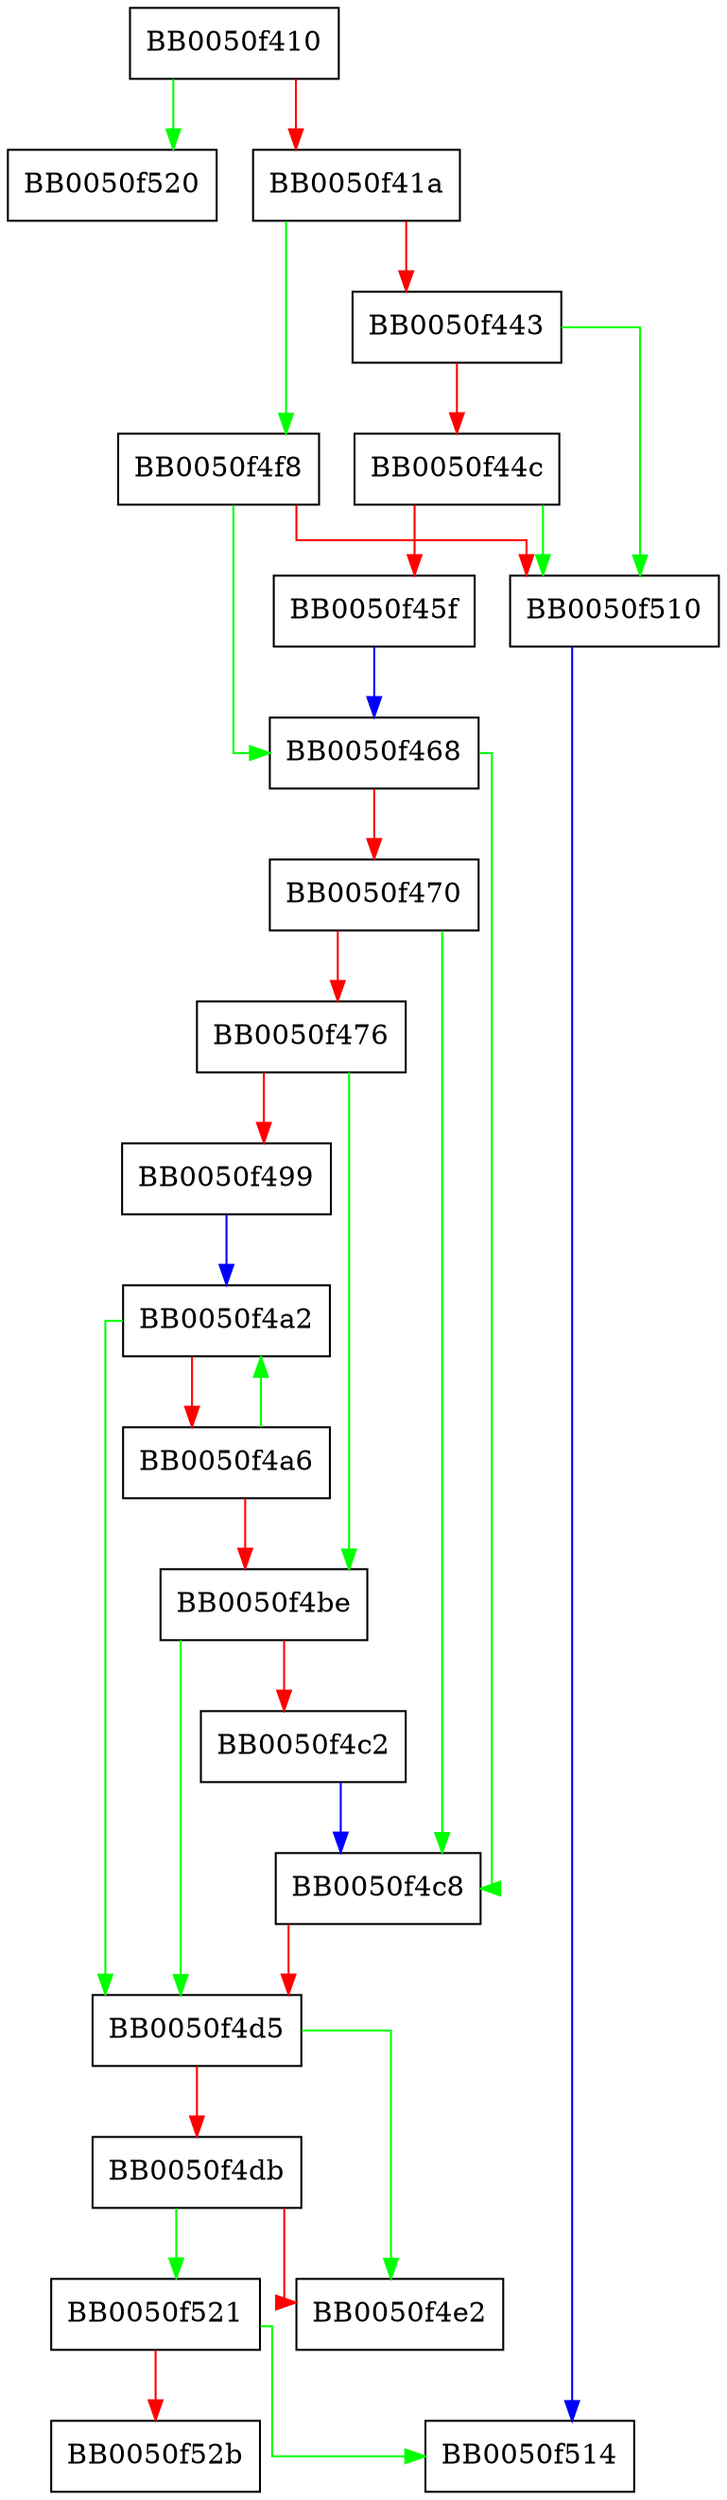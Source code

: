 digraph ossl_json_array_end {
  node [shape="box"];
  graph [splines=ortho];
  BB0050f410 -> BB0050f520 [color="green"];
  BB0050f410 -> BB0050f41a [color="red"];
  BB0050f41a -> BB0050f4f8 [color="green"];
  BB0050f41a -> BB0050f443 [color="red"];
  BB0050f443 -> BB0050f510 [color="green"];
  BB0050f443 -> BB0050f44c [color="red"];
  BB0050f44c -> BB0050f510 [color="green"];
  BB0050f44c -> BB0050f45f [color="red"];
  BB0050f45f -> BB0050f468 [color="blue"];
  BB0050f468 -> BB0050f4c8 [color="green"];
  BB0050f468 -> BB0050f470 [color="red"];
  BB0050f470 -> BB0050f4c8 [color="green"];
  BB0050f470 -> BB0050f476 [color="red"];
  BB0050f476 -> BB0050f4be [color="green"];
  BB0050f476 -> BB0050f499 [color="red"];
  BB0050f499 -> BB0050f4a2 [color="blue"];
  BB0050f4a2 -> BB0050f4d5 [color="green"];
  BB0050f4a2 -> BB0050f4a6 [color="red"];
  BB0050f4a6 -> BB0050f4a2 [color="green"];
  BB0050f4a6 -> BB0050f4be [color="red"];
  BB0050f4be -> BB0050f4d5 [color="green"];
  BB0050f4be -> BB0050f4c2 [color="red"];
  BB0050f4c2 -> BB0050f4c8 [color="blue"];
  BB0050f4c8 -> BB0050f4d5 [color="red"];
  BB0050f4d5 -> BB0050f4e2 [color="green"];
  BB0050f4d5 -> BB0050f4db [color="red"];
  BB0050f4db -> BB0050f521 [color="green"];
  BB0050f4db -> BB0050f4e2 [color="red"];
  BB0050f4f8 -> BB0050f468 [color="green"];
  BB0050f4f8 -> BB0050f510 [color="red"];
  BB0050f510 -> BB0050f514 [color="blue"];
  BB0050f521 -> BB0050f514 [color="green"];
  BB0050f521 -> BB0050f52b [color="red"];
}